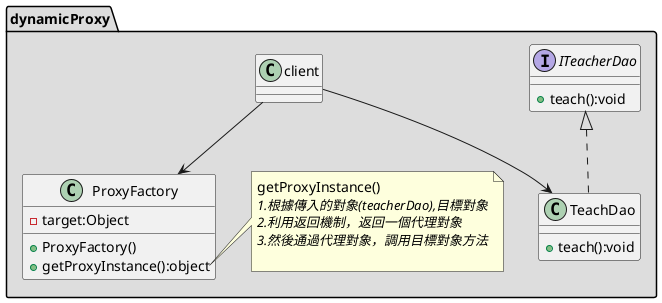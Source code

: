 @startuml
package "dynamicProxy" AS dynamicProxy #DDDDDD{
interface ITeacherDao{
+teach():void
}
class TeachDao implements ITeacherDao{
+teach():void
}

class ProxyFactory {
-target:Object
+ProxyFactory()
+getProxyInstance():object
}

class client {}

note left of ProxyFactory::getProxyInstance
<size:14>getProxyInstance()</size>
<i>1.根據傳入的對象(teacherDao),目標對象</i>
<i>2.利用返回機制，返回一個代理對象</i>
<i>3.然後通過代理對象，調用目標對象方法</i>

end note

    client --> ProxyFactory
    client --> TeachDao

}
@enduml
